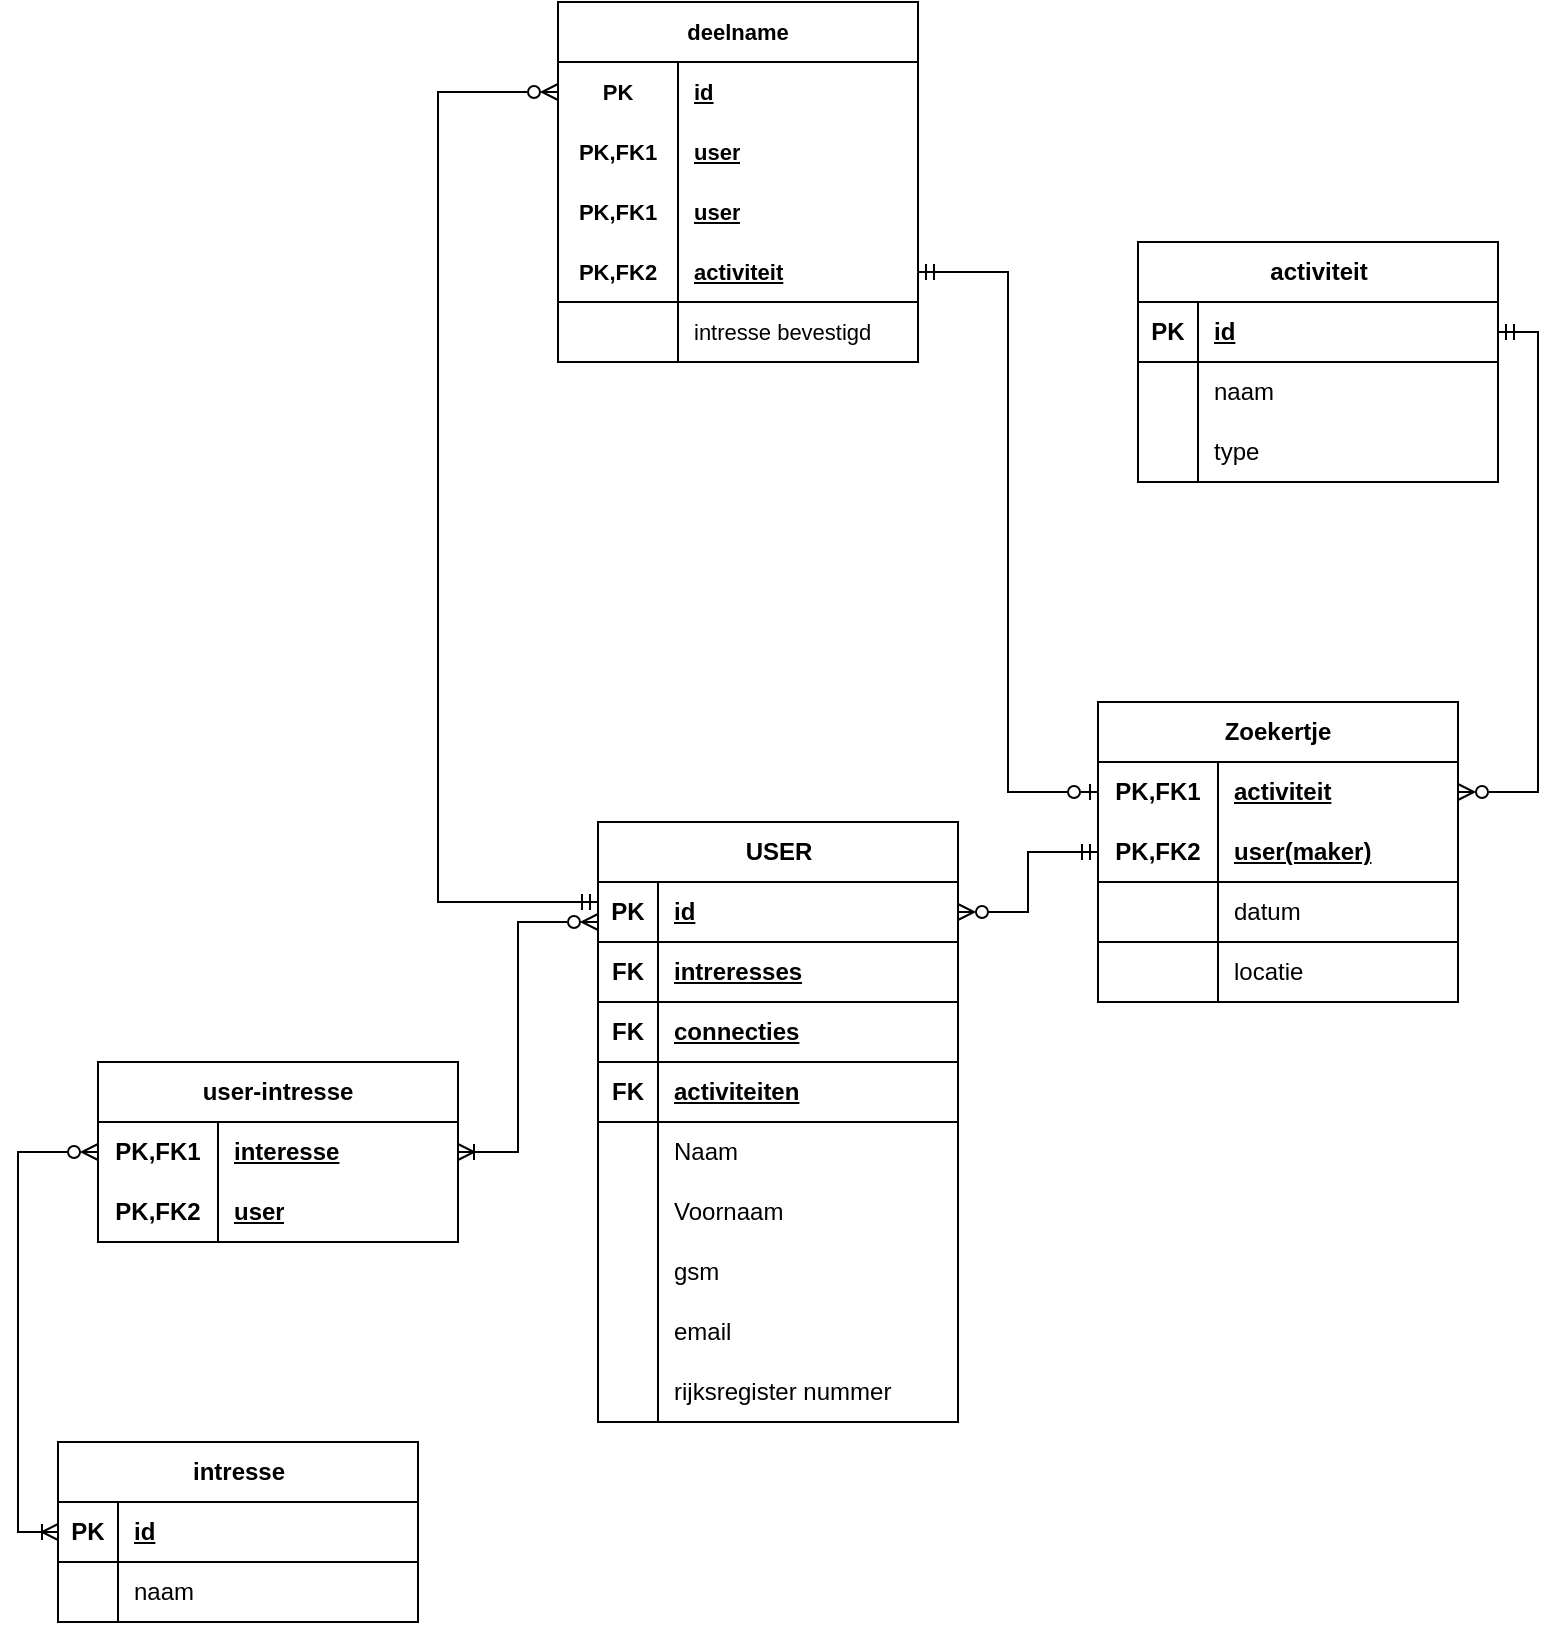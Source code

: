 <mxfile>
    <diagram name="Pagina-1" id="zkqFvFdBHUhe0cVwehjx">
        <mxGraphModel dx="1026" dy="478" grid="1" gridSize="10" guides="1" tooltips="1" connect="1" arrows="1" fold="1" page="1" pageScale="1" pageWidth="827" pageHeight="1169" math="0" shadow="0">
            <root>
                <mxCell id="0"/>
                <mxCell id="1" parent="0"/>
                <mxCell id="kH-lECa4SdLWJ0C1_CDl-1" value="USER" style="shape=table;startSize=30;container=1;collapsible=1;childLayout=tableLayout;fixedRows=1;rowLines=0;fontStyle=1;align=center;resizeLast=1;html=1;" parent="1" vertex="1">
                    <mxGeometry x="350" y="700" width="180" height="300" as="geometry">
                        <mxRectangle x="280" y="360" width="70" height="30" as="alternateBounds"/>
                    </mxGeometry>
                </mxCell>
                <mxCell id="kH-lECa4SdLWJ0C1_CDl-2" value="" style="shape=tableRow;horizontal=0;startSize=0;swimlaneHead=0;swimlaneBody=0;fillColor=none;collapsible=0;dropTarget=0;points=[[0,0.5],[1,0.5]];portConstraint=eastwest;top=0;left=0;right=0;bottom=1;" parent="kH-lECa4SdLWJ0C1_CDl-1" vertex="1">
                    <mxGeometry y="30" width="180" height="30" as="geometry"/>
                </mxCell>
                <mxCell id="kH-lECa4SdLWJ0C1_CDl-3" value="PK" style="shape=partialRectangle;connectable=0;fillColor=none;top=0;left=0;bottom=0;right=0;fontStyle=1;overflow=hidden;whiteSpace=wrap;html=1;" parent="kH-lECa4SdLWJ0C1_CDl-2" vertex="1">
                    <mxGeometry width="30" height="30" as="geometry">
                        <mxRectangle width="30" height="30" as="alternateBounds"/>
                    </mxGeometry>
                </mxCell>
                <mxCell id="kH-lECa4SdLWJ0C1_CDl-4" value="id" style="shape=partialRectangle;connectable=0;fillColor=none;top=0;left=0;bottom=0;right=0;align=left;spacingLeft=6;fontStyle=5;overflow=hidden;whiteSpace=wrap;html=1;" parent="kH-lECa4SdLWJ0C1_CDl-2" vertex="1">
                    <mxGeometry x="30" width="150" height="30" as="geometry">
                        <mxRectangle width="150" height="30" as="alternateBounds"/>
                    </mxGeometry>
                </mxCell>
                <mxCell id="kH-lECa4SdLWJ0C1_CDl-14" value="" style="shape=tableRow;horizontal=0;startSize=0;swimlaneHead=0;swimlaneBody=0;fillColor=none;collapsible=0;dropTarget=0;points=[[0,0.5],[1,0.5]];portConstraint=eastwest;top=0;left=0;right=0;bottom=1;" parent="kH-lECa4SdLWJ0C1_CDl-1" vertex="1">
                    <mxGeometry y="60" width="180" height="30" as="geometry"/>
                </mxCell>
                <mxCell id="kH-lECa4SdLWJ0C1_CDl-15" value="FK" style="shape=partialRectangle;connectable=0;fillColor=none;top=0;left=0;bottom=0;right=0;fontStyle=1;overflow=hidden;whiteSpace=wrap;html=1;" parent="kH-lECa4SdLWJ0C1_CDl-14" vertex="1">
                    <mxGeometry width="30" height="30" as="geometry">
                        <mxRectangle width="30" height="30" as="alternateBounds"/>
                    </mxGeometry>
                </mxCell>
                <mxCell id="kH-lECa4SdLWJ0C1_CDl-16" value="intreresses" style="shape=partialRectangle;connectable=0;fillColor=none;top=0;left=0;bottom=0;right=0;align=left;spacingLeft=6;fontStyle=5;overflow=hidden;whiteSpace=wrap;html=1;" parent="kH-lECa4SdLWJ0C1_CDl-14" vertex="1">
                    <mxGeometry x="30" width="150" height="30" as="geometry">
                        <mxRectangle width="150" height="30" as="alternateBounds"/>
                    </mxGeometry>
                </mxCell>
                <mxCell id="kH-lECa4SdLWJ0C1_CDl-26" value="" style="shape=tableRow;horizontal=0;startSize=0;swimlaneHead=0;swimlaneBody=0;fillColor=none;collapsible=0;dropTarget=0;points=[[0,0.5],[1,0.5]];portConstraint=eastwest;top=0;left=0;right=0;bottom=1;" parent="kH-lECa4SdLWJ0C1_CDl-1" vertex="1">
                    <mxGeometry y="90" width="180" height="30" as="geometry"/>
                </mxCell>
                <mxCell id="kH-lECa4SdLWJ0C1_CDl-27" value="FK" style="shape=partialRectangle;connectable=0;fillColor=none;top=0;left=0;bottom=0;right=0;fontStyle=1;overflow=hidden;whiteSpace=wrap;html=1;" parent="kH-lECa4SdLWJ0C1_CDl-26" vertex="1">
                    <mxGeometry width="30" height="30" as="geometry">
                        <mxRectangle width="30" height="30" as="alternateBounds"/>
                    </mxGeometry>
                </mxCell>
                <mxCell id="kH-lECa4SdLWJ0C1_CDl-28" value="connecties" style="shape=partialRectangle;connectable=0;fillColor=none;top=0;left=0;bottom=0;right=0;align=left;spacingLeft=6;fontStyle=5;overflow=hidden;whiteSpace=wrap;html=1;" parent="kH-lECa4SdLWJ0C1_CDl-26" vertex="1">
                    <mxGeometry x="30" width="150" height="30" as="geometry">
                        <mxRectangle width="150" height="30" as="alternateBounds"/>
                    </mxGeometry>
                </mxCell>
                <mxCell id="kH-lECa4SdLWJ0C1_CDl-29" value="" style="shape=tableRow;horizontal=0;startSize=0;swimlaneHead=0;swimlaneBody=0;fillColor=none;collapsible=0;dropTarget=0;points=[[0,0.5],[1,0.5]];portConstraint=eastwest;top=0;left=0;right=0;bottom=1;" parent="kH-lECa4SdLWJ0C1_CDl-1" vertex="1">
                    <mxGeometry y="120" width="180" height="30" as="geometry"/>
                </mxCell>
                <mxCell id="kH-lECa4SdLWJ0C1_CDl-30" value="FK" style="shape=partialRectangle;connectable=0;fillColor=none;top=0;left=0;bottom=0;right=0;fontStyle=1;overflow=hidden;whiteSpace=wrap;html=1;" parent="kH-lECa4SdLWJ0C1_CDl-29" vertex="1">
                    <mxGeometry width="30" height="30" as="geometry">
                        <mxRectangle width="30" height="30" as="alternateBounds"/>
                    </mxGeometry>
                </mxCell>
                <mxCell id="kH-lECa4SdLWJ0C1_CDl-31" value="activiteiten" style="shape=partialRectangle;connectable=0;fillColor=none;top=0;left=0;bottom=0;right=0;align=left;spacingLeft=6;fontStyle=5;overflow=hidden;whiteSpace=wrap;html=1;" parent="kH-lECa4SdLWJ0C1_CDl-29" vertex="1">
                    <mxGeometry x="30" width="150" height="30" as="geometry">
                        <mxRectangle width="150" height="30" as="alternateBounds"/>
                    </mxGeometry>
                </mxCell>
                <mxCell id="kH-lECa4SdLWJ0C1_CDl-5" value="" style="shape=tableRow;horizontal=0;startSize=0;swimlaneHead=0;swimlaneBody=0;fillColor=none;collapsible=0;dropTarget=0;points=[[0,0.5],[1,0.5]];portConstraint=eastwest;top=0;left=0;right=0;bottom=0;" parent="kH-lECa4SdLWJ0C1_CDl-1" vertex="1">
                    <mxGeometry y="150" width="180" height="30" as="geometry"/>
                </mxCell>
                <mxCell id="kH-lECa4SdLWJ0C1_CDl-6" value="" style="shape=partialRectangle;connectable=0;fillColor=none;top=0;left=0;bottom=0;right=0;editable=1;overflow=hidden;whiteSpace=wrap;html=1;" parent="kH-lECa4SdLWJ0C1_CDl-5" vertex="1">
                    <mxGeometry width="30" height="30" as="geometry">
                        <mxRectangle width="30" height="30" as="alternateBounds"/>
                    </mxGeometry>
                </mxCell>
                <mxCell id="kH-lECa4SdLWJ0C1_CDl-7" value="Naam" style="shape=partialRectangle;connectable=0;fillColor=none;top=0;left=0;bottom=0;right=0;align=left;spacingLeft=6;overflow=hidden;whiteSpace=wrap;html=1;" parent="kH-lECa4SdLWJ0C1_CDl-5" vertex="1">
                    <mxGeometry x="30" width="150" height="30" as="geometry">
                        <mxRectangle width="150" height="30" as="alternateBounds"/>
                    </mxGeometry>
                </mxCell>
                <mxCell id="kH-lECa4SdLWJ0C1_CDl-8" value="" style="shape=tableRow;horizontal=0;startSize=0;swimlaneHead=0;swimlaneBody=0;fillColor=none;collapsible=0;dropTarget=0;points=[[0,0.5],[1,0.5]];portConstraint=eastwest;top=0;left=0;right=0;bottom=0;" parent="kH-lECa4SdLWJ0C1_CDl-1" vertex="1">
                    <mxGeometry y="180" width="180" height="30" as="geometry"/>
                </mxCell>
                <mxCell id="kH-lECa4SdLWJ0C1_CDl-9" value="" style="shape=partialRectangle;connectable=0;fillColor=none;top=0;left=0;bottom=0;right=0;editable=1;overflow=hidden;whiteSpace=wrap;html=1;" parent="kH-lECa4SdLWJ0C1_CDl-8" vertex="1">
                    <mxGeometry width="30" height="30" as="geometry">
                        <mxRectangle width="30" height="30" as="alternateBounds"/>
                    </mxGeometry>
                </mxCell>
                <mxCell id="kH-lECa4SdLWJ0C1_CDl-10" value="Voornaam" style="shape=partialRectangle;connectable=0;fillColor=none;top=0;left=0;bottom=0;right=0;align=left;spacingLeft=6;overflow=hidden;whiteSpace=wrap;html=1;" parent="kH-lECa4SdLWJ0C1_CDl-8" vertex="1">
                    <mxGeometry x="30" width="150" height="30" as="geometry">
                        <mxRectangle width="150" height="30" as="alternateBounds"/>
                    </mxGeometry>
                </mxCell>
                <mxCell id="kH-lECa4SdLWJ0C1_CDl-11" value="" style="shape=tableRow;horizontal=0;startSize=0;swimlaneHead=0;swimlaneBody=0;fillColor=none;collapsible=0;dropTarget=0;points=[[0,0.5],[1,0.5]];portConstraint=eastwest;top=0;left=0;right=0;bottom=0;" parent="kH-lECa4SdLWJ0C1_CDl-1" vertex="1">
                    <mxGeometry y="210" width="180" height="30" as="geometry"/>
                </mxCell>
                <mxCell id="kH-lECa4SdLWJ0C1_CDl-12" value="" style="shape=partialRectangle;connectable=0;fillColor=none;top=0;left=0;bottom=0;right=0;editable=1;overflow=hidden;whiteSpace=wrap;html=1;" parent="kH-lECa4SdLWJ0C1_CDl-11" vertex="1">
                    <mxGeometry width="30" height="30" as="geometry">
                        <mxRectangle width="30" height="30" as="alternateBounds"/>
                    </mxGeometry>
                </mxCell>
                <mxCell id="kH-lECa4SdLWJ0C1_CDl-13" value="gsm" style="shape=partialRectangle;connectable=0;fillColor=none;top=0;left=0;bottom=0;right=0;align=left;spacingLeft=6;overflow=hidden;whiteSpace=wrap;html=1;" parent="kH-lECa4SdLWJ0C1_CDl-11" vertex="1">
                    <mxGeometry x="30" width="150" height="30" as="geometry">
                        <mxRectangle width="150" height="30" as="alternateBounds"/>
                    </mxGeometry>
                </mxCell>
                <mxCell id="kH-lECa4SdLWJ0C1_CDl-20" value="" style="shape=tableRow;horizontal=0;startSize=0;swimlaneHead=0;swimlaneBody=0;fillColor=none;collapsible=0;dropTarget=0;points=[[0,0.5],[1,0.5]];portConstraint=eastwest;top=0;left=0;right=0;bottom=0;" parent="kH-lECa4SdLWJ0C1_CDl-1" vertex="1">
                    <mxGeometry y="240" width="180" height="30" as="geometry"/>
                </mxCell>
                <mxCell id="kH-lECa4SdLWJ0C1_CDl-21" value="" style="shape=partialRectangle;connectable=0;fillColor=none;top=0;left=0;bottom=0;right=0;editable=1;overflow=hidden;whiteSpace=wrap;html=1;" parent="kH-lECa4SdLWJ0C1_CDl-20" vertex="1">
                    <mxGeometry width="30" height="30" as="geometry">
                        <mxRectangle width="30" height="30" as="alternateBounds"/>
                    </mxGeometry>
                </mxCell>
                <mxCell id="kH-lECa4SdLWJ0C1_CDl-22" value="email" style="shape=partialRectangle;connectable=0;fillColor=none;top=0;left=0;bottom=0;right=0;align=left;spacingLeft=6;overflow=hidden;whiteSpace=wrap;html=1;" parent="kH-lECa4SdLWJ0C1_CDl-20" vertex="1">
                    <mxGeometry x="30" width="150" height="30" as="geometry">
                        <mxRectangle width="150" height="30" as="alternateBounds"/>
                    </mxGeometry>
                </mxCell>
                <mxCell id="kH-lECa4SdLWJ0C1_CDl-23" value="" style="shape=tableRow;horizontal=0;startSize=0;swimlaneHead=0;swimlaneBody=0;fillColor=none;collapsible=0;dropTarget=0;points=[[0,0.5],[1,0.5]];portConstraint=eastwest;top=0;left=0;right=0;bottom=0;" parent="kH-lECa4SdLWJ0C1_CDl-1" vertex="1">
                    <mxGeometry y="270" width="180" height="30" as="geometry"/>
                </mxCell>
                <mxCell id="kH-lECa4SdLWJ0C1_CDl-24" value="" style="shape=partialRectangle;connectable=0;fillColor=none;top=0;left=0;bottom=0;right=0;editable=1;overflow=hidden;whiteSpace=wrap;html=1;" parent="kH-lECa4SdLWJ0C1_CDl-23" vertex="1">
                    <mxGeometry width="30" height="30" as="geometry">
                        <mxRectangle width="30" height="30" as="alternateBounds"/>
                    </mxGeometry>
                </mxCell>
                <mxCell id="kH-lECa4SdLWJ0C1_CDl-25" value="rijksregister nummer" style="shape=partialRectangle;connectable=0;fillColor=none;top=0;left=0;bottom=0;right=0;align=left;spacingLeft=6;overflow=hidden;whiteSpace=wrap;html=1;" parent="kH-lECa4SdLWJ0C1_CDl-23" vertex="1">
                    <mxGeometry x="30" width="150" height="30" as="geometry">
                        <mxRectangle width="150" height="30" as="alternateBounds"/>
                    </mxGeometry>
                </mxCell>
                <mxCell id="kH-lECa4SdLWJ0C1_CDl-32" value="activiteit" style="shape=table;startSize=30;container=1;collapsible=1;childLayout=tableLayout;fixedRows=1;rowLines=0;fontStyle=1;align=center;resizeLast=1;html=1;" parent="1" vertex="1">
                    <mxGeometry x="620" y="410" width="180" height="120" as="geometry"/>
                </mxCell>
                <mxCell id="kH-lECa4SdLWJ0C1_CDl-33" value="" style="shape=tableRow;horizontal=0;startSize=0;swimlaneHead=0;swimlaneBody=0;fillColor=none;collapsible=0;dropTarget=0;points=[[0,0.5],[1,0.5]];portConstraint=eastwest;top=0;left=0;right=0;bottom=1;" parent="kH-lECa4SdLWJ0C1_CDl-32" vertex="1">
                    <mxGeometry y="30" width="180" height="30" as="geometry"/>
                </mxCell>
                <mxCell id="kH-lECa4SdLWJ0C1_CDl-34" value="PK" style="shape=partialRectangle;connectable=0;fillColor=none;top=0;left=0;bottom=0;right=0;fontStyle=1;overflow=hidden;whiteSpace=wrap;html=1;" parent="kH-lECa4SdLWJ0C1_CDl-33" vertex="1">
                    <mxGeometry width="30" height="30" as="geometry">
                        <mxRectangle width="30" height="30" as="alternateBounds"/>
                    </mxGeometry>
                </mxCell>
                <mxCell id="kH-lECa4SdLWJ0C1_CDl-35" value="id" style="shape=partialRectangle;connectable=0;fillColor=none;top=0;left=0;bottom=0;right=0;align=left;spacingLeft=6;fontStyle=5;overflow=hidden;whiteSpace=wrap;html=1;" parent="kH-lECa4SdLWJ0C1_CDl-33" vertex="1">
                    <mxGeometry x="30" width="150" height="30" as="geometry">
                        <mxRectangle width="150" height="30" as="alternateBounds"/>
                    </mxGeometry>
                </mxCell>
                <mxCell id="kH-lECa4SdLWJ0C1_CDl-36" value="" style="shape=tableRow;horizontal=0;startSize=0;swimlaneHead=0;swimlaneBody=0;fillColor=none;collapsible=0;dropTarget=0;points=[[0,0.5],[1,0.5]];portConstraint=eastwest;top=0;left=0;right=0;bottom=0;" parent="kH-lECa4SdLWJ0C1_CDl-32" vertex="1">
                    <mxGeometry y="60" width="180" height="30" as="geometry"/>
                </mxCell>
                <mxCell id="kH-lECa4SdLWJ0C1_CDl-37" value="" style="shape=partialRectangle;connectable=0;fillColor=none;top=0;left=0;bottom=0;right=0;editable=1;overflow=hidden;whiteSpace=wrap;html=1;" parent="kH-lECa4SdLWJ0C1_CDl-36" vertex="1">
                    <mxGeometry width="30" height="30" as="geometry">
                        <mxRectangle width="30" height="30" as="alternateBounds"/>
                    </mxGeometry>
                </mxCell>
                <mxCell id="kH-lECa4SdLWJ0C1_CDl-38" value="naam" style="shape=partialRectangle;connectable=0;fillColor=none;top=0;left=0;bottom=0;right=0;align=left;spacingLeft=6;overflow=hidden;whiteSpace=wrap;html=1;" parent="kH-lECa4SdLWJ0C1_CDl-36" vertex="1">
                    <mxGeometry x="30" width="150" height="30" as="geometry">
                        <mxRectangle width="150" height="30" as="alternateBounds"/>
                    </mxGeometry>
                </mxCell>
                <mxCell id="kH-lECa4SdLWJ0C1_CDl-39" value="" style="shape=tableRow;horizontal=0;startSize=0;swimlaneHead=0;swimlaneBody=0;fillColor=none;collapsible=0;dropTarget=0;points=[[0,0.5],[1,0.5]];portConstraint=eastwest;top=0;left=0;right=0;bottom=0;" parent="kH-lECa4SdLWJ0C1_CDl-32" vertex="1">
                    <mxGeometry y="90" width="180" height="30" as="geometry"/>
                </mxCell>
                <mxCell id="kH-lECa4SdLWJ0C1_CDl-40" value="" style="shape=partialRectangle;connectable=0;fillColor=none;top=0;left=0;bottom=0;right=0;editable=1;overflow=hidden;whiteSpace=wrap;html=1;" parent="kH-lECa4SdLWJ0C1_CDl-39" vertex="1">
                    <mxGeometry width="30" height="30" as="geometry">
                        <mxRectangle width="30" height="30" as="alternateBounds"/>
                    </mxGeometry>
                </mxCell>
                <mxCell id="kH-lECa4SdLWJ0C1_CDl-41" value="type" style="shape=partialRectangle;connectable=0;fillColor=none;top=0;left=0;bottom=0;right=0;align=left;spacingLeft=6;overflow=hidden;whiteSpace=wrap;html=1;" parent="kH-lECa4SdLWJ0C1_CDl-39" vertex="1">
                    <mxGeometry x="30" width="150" height="30" as="geometry">
                        <mxRectangle width="150" height="30" as="alternateBounds"/>
                    </mxGeometry>
                </mxCell>
                <mxCell id="kH-lECa4SdLWJ0C1_CDl-85" style="edgeStyle=orthogonalEdgeStyle;rounded=0;orthogonalLoop=1;jettySize=auto;html=1;endArrow=ERzeroToMany;endFill=0;startArrow=ERoneToMany;startFill=0;" parent="1" source="kH-lECa4SdLWJ0C1_CDl-58" target="kH-lECa4SdLWJ0C1_CDl-72" edge="1">
                    <mxGeometry relative="1" as="geometry">
                        <Array as="points">
                            <mxPoint x="60" y="1055"/>
                            <mxPoint x="60" y="865"/>
                        </Array>
                    </mxGeometry>
                </mxCell>
                <mxCell id="kH-lECa4SdLWJ0C1_CDl-58" value="intresse" style="shape=table;startSize=30;container=1;collapsible=1;childLayout=tableLayout;fixedRows=1;rowLines=0;fontStyle=1;align=center;resizeLast=1;html=1;" parent="1" vertex="1">
                    <mxGeometry x="80" y="1010" width="180" height="90" as="geometry"/>
                </mxCell>
                <mxCell id="kH-lECa4SdLWJ0C1_CDl-59" value="" style="shape=tableRow;horizontal=0;startSize=0;swimlaneHead=0;swimlaneBody=0;fillColor=none;collapsible=0;dropTarget=0;points=[[0,0.5],[1,0.5]];portConstraint=eastwest;top=0;left=0;right=0;bottom=1;" parent="kH-lECa4SdLWJ0C1_CDl-58" vertex="1">
                    <mxGeometry y="30" width="180" height="30" as="geometry"/>
                </mxCell>
                <mxCell id="kH-lECa4SdLWJ0C1_CDl-60" value="PK" style="shape=partialRectangle;connectable=0;fillColor=none;top=0;left=0;bottom=0;right=0;fontStyle=1;overflow=hidden;whiteSpace=wrap;html=1;" parent="kH-lECa4SdLWJ0C1_CDl-59" vertex="1">
                    <mxGeometry width="30" height="30" as="geometry">
                        <mxRectangle width="30" height="30" as="alternateBounds"/>
                    </mxGeometry>
                </mxCell>
                <mxCell id="kH-lECa4SdLWJ0C1_CDl-61" value="id" style="shape=partialRectangle;connectable=0;fillColor=none;top=0;left=0;bottom=0;right=0;align=left;spacingLeft=6;fontStyle=5;overflow=hidden;whiteSpace=wrap;html=1;" parent="kH-lECa4SdLWJ0C1_CDl-59" vertex="1">
                    <mxGeometry x="30" width="150" height="30" as="geometry">
                        <mxRectangle width="150" height="30" as="alternateBounds"/>
                    </mxGeometry>
                </mxCell>
                <mxCell id="kH-lECa4SdLWJ0C1_CDl-62" value="" style="shape=tableRow;horizontal=0;startSize=0;swimlaneHead=0;swimlaneBody=0;fillColor=none;collapsible=0;dropTarget=0;points=[[0,0.5],[1,0.5]];portConstraint=eastwest;top=0;left=0;right=0;bottom=0;" parent="kH-lECa4SdLWJ0C1_CDl-58" vertex="1">
                    <mxGeometry y="60" width="180" height="30" as="geometry"/>
                </mxCell>
                <mxCell id="kH-lECa4SdLWJ0C1_CDl-63" value="" style="shape=partialRectangle;connectable=0;fillColor=none;top=0;left=0;bottom=0;right=0;editable=1;overflow=hidden;whiteSpace=wrap;html=1;" parent="kH-lECa4SdLWJ0C1_CDl-62" vertex="1">
                    <mxGeometry width="30" height="30" as="geometry">
                        <mxRectangle width="30" height="30" as="alternateBounds"/>
                    </mxGeometry>
                </mxCell>
                <mxCell id="kH-lECa4SdLWJ0C1_CDl-64" value="naam" style="shape=partialRectangle;connectable=0;fillColor=none;top=0;left=0;bottom=0;right=0;align=left;spacingLeft=6;overflow=hidden;whiteSpace=wrap;html=1;" parent="kH-lECa4SdLWJ0C1_CDl-62" vertex="1">
                    <mxGeometry x="30" width="150" height="30" as="geometry">
                        <mxRectangle width="150" height="30" as="alternateBounds"/>
                    </mxGeometry>
                </mxCell>
                <mxCell id="kH-lECa4SdLWJ0C1_CDl-71" value="user-intresse" style="shape=table;startSize=30;container=1;collapsible=1;childLayout=tableLayout;fixedRows=1;rowLines=0;fontStyle=1;align=center;resizeLast=1;html=1;whiteSpace=wrap;" parent="1" vertex="1">
                    <mxGeometry x="100" y="820" width="180" height="90" as="geometry"/>
                </mxCell>
                <mxCell id="kH-lECa4SdLWJ0C1_CDl-72" value="" style="shape=tableRow;horizontal=0;startSize=0;swimlaneHead=0;swimlaneBody=0;fillColor=none;collapsible=0;dropTarget=0;points=[[0,0.5],[1,0.5]];portConstraint=eastwest;top=0;left=0;right=0;bottom=0;html=1;" parent="kH-lECa4SdLWJ0C1_CDl-71" vertex="1">
                    <mxGeometry y="30" width="180" height="30" as="geometry"/>
                </mxCell>
                <mxCell id="kH-lECa4SdLWJ0C1_CDl-73" value="PK,FK1" style="shape=partialRectangle;connectable=0;fillColor=none;top=0;left=0;bottom=0;right=0;fontStyle=1;overflow=hidden;html=1;whiteSpace=wrap;" parent="kH-lECa4SdLWJ0C1_CDl-72" vertex="1">
                    <mxGeometry width="60" height="30" as="geometry">
                        <mxRectangle width="60" height="30" as="alternateBounds"/>
                    </mxGeometry>
                </mxCell>
                <mxCell id="kH-lECa4SdLWJ0C1_CDl-74" value="interesse" style="shape=partialRectangle;connectable=0;fillColor=none;top=0;left=0;bottom=0;right=0;align=left;spacingLeft=6;fontStyle=5;overflow=hidden;html=1;whiteSpace=wrap;" parent="kH-lECa4SdLWJ0C1_CDl-72" vertex="1">
                    <mxGeometry x="60" width="120" height="30" as="geometry">
                        <mxRectangle width="120" height="30" as="alternateBounds"/>
                    </mxGeometry>
                </mxCell>
                <mxCell id="kH-lECa4SdLWJ0C1_CDl-75" value="" style="shape=tableRow;horizontal=0;startSize=0;swimlaneHead=0;swimlaneBody=0;fillColor=none;collapsible=0;dropTarget=0;points=[[0,0.5],[1,0.5]];portConstraint=eastwest;top=0;left=0;right=0;bottom=1;html=1;" parent="kH-lECa4SdLWJ0C1_CDl-71" vertex="1">
                    <mxGeometry y="60" width="180" height="30" as="geometry"/>
                </mxCell>
                <mxCell id="kH-lECa4SdLWJ0C1_CDl-76" value="PK,FK2" style="shape=partialRectangle;connectable=0;fillColor=none;top=0;left=0;bottom=0;right=0;fontStyle=1;overflow=hidden;html=1;whiteSpace=wrap;" parent="kH-lECa4SdLWJ0C1_CDl-75" vertex="1">
                    <mxGeometry width="60" height="30" as="geometry">
                        <mxRectangle width="60" height="30" as="alternateBounds"/>
                    </mxGeometry>
                </mxCell>
                <mxCell id="kH-lECa4SdLWJ0C1_CDl-77" value="user" style="shape=partialRectangle;connectable=0;fillColor=none;top=0;left=0;bottom=0;right=0;align=left;spacingLeft=6;fontStyle=5;overflow=hidden;html=1;whiteSpace=wrap;" parent="kH-lECa4SdLWJ0C1_CDl-75" vertex="1">
                    <mxGeometry x="60" width="120" height="30" as="geometry">
                        <mxRectangle width="120" height="30" as="alternateBounds"/>
                    </mxGeometry>
                </mxCell>
                <mxCell id="kH-lECa4SdLWJ0C1_CDl-86" style="edgeStyle=orthogonalEdgeStyle;shape=connector;rounded=0;orthogonalLoop=1;jettySize=auto;html=1;strokeColor=default;align=center;verticalAlign=middle;fontFamily=Helvetica;fontSize=11;fontColor=default;labelBackgroundColor=default;endArrow=ERzeroToMany;endFill=0;startArrow=ERoneToMany;startFill=0;" parent="1" source="kH-lECa4SdLWJ0C1_CDl-72" target="kH-lECa4SdLWJ0C1_CDl-2" edge="1">
                    <mxGeometry relative="1" as="geometry">
                        <Array as="points">
                            <mxPoint x="310" y="865"/>
                            <mxPoint x="310" y="750"/>
                        </Array>
                    </mxGeometry>
                </mxCell>
                <mxCell id="kH-lECa4SdLWJ0C1_CDl-101" value="Zoekertje" style="shape=table;startSize=30;container=1;collapsible=1;childLayout=tableLayout;fixedRows=1;rowLines=0;fontStyle=1;align=center;resizeLast=1;html=1;whiteSpace=wrap;" parent="1" vertex="1">
                    <mxGeometry x="600" y="640" width="180" height="150" as="geometry"/>
                </mxCell>
                <mxCell id="kH-lECa4SdLWJ0C1_CDl-102" value="" style="shape=tableRow;horizontal=0;startSize=0;swimlaneHead=0;swimlaneBody=0;fillColor=none;collapsible=0;dropTarget=0;points=[[0,0.5],[1,0.5]];portConstraint=eastwest;top=0;left=0;right=0;bottom=0;html=1;" parent="kH-lECa4SdLWJ0C1_CDl-101" vertex="1">
                    <mxGeometry y="30" width="180" height="30" as="geometry"/>
                </mxCell>
                <mxCell id="kH-lECa4SdLWJ0C1_CDl-103" value="PK,FK1" style="shape=partialRectangle;connectable=0;fillColor=none;top=0;left=0;bottom=0;right=0;fontStyle=1;overflow=hidden;html=1;whiteSpace=wrap;" parent="kH-lECa4SdLWJ0C1_CDl-102" vertex="1">
                    <mxGeometry width="60" height="30" as="geometry">
                        <mxRectangle width="60" height="30" as="alternateBounds"/>
                    </mxGeometry>
                </mxCell>
                <mxCell id="kH-lECa4SdLWJ0C1_CDl-104" value="activiteit" style="shape=partialRectangle;connectable=0;fillColor=none;top=0;left=0;bottom=0;right=0;align=left;spacingLeft=6;fontStyle=5;overflow=hidden;html=1;whiteSpace=wrap;" parent="kH-lECa4SdLWJ0C1_CDl-102" vertex="1">
                    <mxGeometry x="60" width="120" height="30" as="geometry">
                        <mxRectangle width="120" height="30" as="alternateBounds"/>
                    </mxGeometry>
                </mxCell>
                <mxCell id="kH-lECa4SdLWJ0C1_CDl-105" value="" style="shape=tableRow;horizontal=0;startSize=0;swimlaneHead=0;swimlaneBody=0;fillColor=none;collapsible=0;dropTarget=0;points=[[0,0.5],[1,0.5]];portConstraint=eastwest;top=0;left=0;right=0;bottom=1;html=1;" parent="kH-lECa4SdLWJ0C1_CDl-101" vertex="1">
                    <mxGeometry y="60" width="180" height="30" as="geometry"/>
                </mxCell>
                <mxCell id="kH-lECa4SdLWJ0C1_CDl-106" value="PK,FK2" style="shape=partialRectangle;connectable=0;fillColor=none;top=0;left=0;bottom=0;right=0;fontStyle=1;overflow=hidden;html=1;whiteSpace=wrap;" parent="kH-lECa4SdLWJ0C1_CDl-105" vertex="1">
                    <mxGeometry width="60" height="30" as="geometry">
                        <mxRectangle width="60" height="30" as="alternateBounds"/>
                    </mxGeometry>
                </mxCell>
                <mxCell id="kH-lECa4SdLWJ0C1_CDl-107" value="user(maker)" style="shape=partialRectangle;connectable=0;fillColor=none;top=0;left=0;bottom=0;right=0;align=left;spacingLeft=6;fontStyle=5;overflow=hidden;html=1;whiteSpace=wrap;" parent="kH-lECa4SdLWJ0C1_CDl-105" vertex="1">
                    <mxGeometry x="60" width="120" height="30" as="geometry">
                        <mxRectangle width="120" height="30" as="alternateBounds"/>
                    </mxGeometry>
                </mxCell>
                <mxCell id="kH-lECa4SdLWJ0C1_CDl-120" value="" style="shape=tableRow;horizontal=0;startSize=0;swimlaneHead=0;swimlaneBody=0;fillColor=none;collapsible=0;dropTarget=0;points=[[0,0.5],[1,0.5]];portConstraint=eastwest;top=0;left=0;right=0;bottom=1;html=1;" parent="kH-lECa4SdLWJ0C1_CDl-101" vertex="1">
                    <mxGeometry y="90" width="180" height="30" as="geometry"/>
                </mxCell>
                <mxCell id="kH-lECa4SdLWJ0C1_CDl-121" value="" style="shape=partialRectangle;connectable=0;fillColor=none;top=0;left=0;bottom=0;right=0;fontStyle=1;overflow=hidden;html=1;whiteSpace=wrap;" parent="kH-lECa4SdLWJ0C1_CDl-120" vertex="1">
                    <mxGeometry width="60" height="30" as="geometry">
                        <mxRectangle width="60" height="30" as="alternateBounds"/>
                    </mxGeometry>
                </mxCell>
                <mxCell id="kH-lECa4SdLWJ0C1_CDl-122" value="datum" style="shape=partialRectangle;connectable=0;fillColor=none;top=0;left=0;bottom=0;right=0;align=left;spacingLeft=6;fontStyle=0;overflow=hidden;html=1;whiteSpace=wrap;" parent="kH-lECa4SdLWJ0C1_CDl-120" vertex="1">
                    <mxGeometry x="60" width="120" height="30" as="geometry">
                        <mxRectangle width="120" height="30" as="alternateBounds"/>
                    </mxGeometry>
                </mxCell>
                <mxCell id="kH-lECa4SdLWJ0C1_CDl-123" value="" style="shape=tableRow;horizontal=0;startSize=0;swimlaneHead=0;swimlaneBody=0;fillColor=none;collapsible=0;dropTarget=0;points=[[0,0.5],[1,0.5]];portConstraint=eastwest;top=0;left=0;right=0;bottom=1;html=1;" parent="kH-lECa4SdLWJ0C1_CDl-101" vertex="1">
                    <mxGeometry y="120" width="180" height="30" as="geometry"/>
                </mxCell>
                <mxCell id="kH-lECa4SdLWJ0C1_CDl-124" value="" style="shape=partialRectangle;connectable=0;fillColor=none;top=0;left=0;bottom=0;right=0;fontStyle=1;overflow=hidden;html=1;whiteSpace=wrap;" parent="kH-lECa4SdLWJ0C1_CDl-123" vertex="1">
                    <mxGeometry width="60" height="30" as="geometry">
                        <mxRectangle width="60" height="30" as="alternateBounds"/>
                    </mxGeometry>
                </mxCell>
                <mxCell id="kH-lECa4SdLWJ0C1_CDl-125" value="locatie" style="shape=partialRectangle;connectable=0;fillColor=none;top=0;left=0;bottom=0;right=0;align=left;spacingLeft=6;fontStyle=0;overflow=hidden;html=1;whiteSpace=wrap;" parent="kH-lECa4SdLWJ0C1_CDl-123" vertex="1">
                    <mxGeometry x="60" width="120" height="30" as="geometry">
                        <mxRectangle width="120" height="30" as="alternateBounds"/>
                    </mxGeometry>
                </mxCell>
                <mxCell id="kH-lECa4SdLWJ0C1_CDl-108" style="edgeStyle=orthogonalEdgeStyle;shape=connector;rounded=0;orthogonalLoop=1;jettySize=auto;html=1;strokeColor=default;align=center;verticalAlign=middle;fontFamily=Helvetica;fontSize=11;fontColor=default;labelBackgroundColor=default;endArrow=ERzeroToMany;endFill=0;startArrow=ERmandOne;startFill=0;" parent="1" source="kH-lECa4SdLWJ0C1_CDl-105" target="kH-lECa4SdLWJ0C1_CDl-2" edge="1">
                    <mxGeometry relative="1" as="geometry"/>
                </mxCell>
                <mxCell id="kH-lECa4SdLWJ0C1_CDl-110" style="edgeStyle=orthogonalEdgeStyle;shape=connector;rounded=0;orthogonalLoop=1;jettySize=auto;html=1;entryX=1;entryY=0.5;entryDx=0;entryDy=0;strokeColor=default;align=center;verticalAlign=middle;fontFamily=Helvetica;fontSize=11;fontColor=default;labelBackgroundColor=default;endArrow=ERmandOne;endFill=0;startArrow=ERzeroToMany;startFill=0;" parent="1" source="kH-lECa4SdLWJ0C1_CDl-102" target="kH-lECa4SdLWJ0C1_CDl-33" edge="1">
                    <mxGeometry relative="1" as="geometry"/>
                </mxCell>
                <mxCell id="kH-lECa4SdLWJ0C1_CDl-132" value="deelname" style="shape=table;startSize=30;container=1;collapsible=1;childLayout=tableLayout;fixedRows=1;rowLines=0;fontStyle=1;align=center;resizeLast=1;html=1;whiteSpace=wrap;fontFamily=Helvetica;fontSize=11;fontColor=default;labelBackgroundColor=default;" parent="1" vertex="1">
                    <mxGeometry x="330" y="290" width="180" height="180" as="geometry"/>
                </mxCell>
                <mxCell id="kH-lECa4SdLWJ0C1_CDl-133" value="" style="shape=tableRow;horizontal=0;startSize=0;swimlaneHead=0;swimlaneBody=0;fillColor=none;collapsible=0;dropTarget=0;points=[[0,0.5],[1,0.5]];portConstraint=eastwest;top=0;left=0;right=0;bottom=0;html=1;fontFamily=Helvetica;fontSize=11;fontColor=default;labelBackgroundColor=default;" parent="kH-lECa4SdLWJ0C1_CDl-132" vertex="1">
                    <mxGeometry y="30" width="180" height="30" as="geometry"/>
                </mxCell>
                <mxCell id="kH-lECa4SdLWJ0C1_CDl-134" value="PK" style="shape=partialRectangle;connectable=0;fillColor=none;top=0;left=0;bottom=0;right=0;fontStyle=1;overflow=hidden;html=1;whiteSpace=wrap;fontFamily=Helvetica;fontSize=11;fontColor=default;labelBackgroundColor=default;" parent="kH-lECa4SdLWJ0C1_CDl-133" vertex="1">
                    <mxGeometry width="60" height="30" as="geometry">
                        <mxRectangle width="60" height="30" as="alternateBounds"/>
                    </mxGeometry>
                </mxCell>
                <mxCell id="kH-lECa4SdLWJ0C1_CDl-135" value="id" style="shape=partialRectangle;connectable=0;fillColor=none;top=0;left=0;bottom=0;right=0;align=left;spacingLeft=6;fontStyle=5;overflow=hidden;html=1;whiteSpace=wrap;fontFamily=Helvetica;fontSize=11;fontColor=default;labelBackgroundColor=default;" parent="kH-lECa4SdLWJ0C1_CDl-133" vertex="1">
                    <mxGeometry x="60" width="120" height="30" as="geometry">
                        <mxRectangle width="120" height="30" as="alternateBounds"/>
                    </mxGeometry>
                </mxCell>
                <mxCell id="kH-lECa4SdLWJ0C1_CDl-145" value="" style="shape=tableRow;horizontal=0;startSize=0;swimlaneHead=0;swimlaneBody=0;fillColor=none;collapsible=0;dropTarget=0;points=[[0,0.5],[1,0.5]];portConstraint=eastwest;top=0;left=0;right=0;bottom=0;html=1;fontFamily=Helvetica;fontSize=11;fontColor=default;labelBackgroundColor=default;" parent="kH-lECa4SdLWJ0C1_CDl-132" vertex="1">
                    <mxGeometry y="60" width="180" height="30" as="geometry"/>
                </mxCell>
                <mxCell id="kH-lECa4SdLWJ0C1_CDl-146" value="PK,FK1" style="shape=partialRectangle;connectable=0;fillColor=none;top=0;left=0;bottom=0;right=0;fontStyle=1;overflow=hidden;html=1;whiteSpace=wrap;fontFamily=Helvetica;fontSize=11;fontColor=default;labelBackgroundColor=default;" parent="kH-lECa4SdLWJ0C1_CDl-145" vertex="1">
                    <mxGeometry width="60" height="30" as="geometry">
                        <mxRectangle width="60" height="30" as="alternateBounds"/>
                    </mxGeometry>
                </mxCell>
                <mxCell id="kH-lECa4SdLWJ0C1_CDl-147" value="user" style="shape=partialRectangle;connectable=0;fillColor=none;top=0;left=0;bottom=0;right=0;align=left;spacingLeft=6;fontStyle=5;overflow=hidden;html=1;whiteSpace=wrap;fontFamily=Helvetica;fontSize=11;fontColor=default;labelBackgroundColor=default;" parent="kH-lECa4SdLWJ0C1_CDl-145" vertex="1">
                    <mxGeometry x="60" width="120" height="30" as="geometry">
                        <mxRectangle width="120" height="30" as="alternateBounds"/>
                    </mxGeometry>
                </mxCell>
                <mxCell id="2" value="" style="shape=tableRow;horizontal=0;startSize=0;swimlaneHead=0;swimlaneBody=0;fillColor=none;collapsible=0;dropTarget=0;points=[[0,0.5],[1,0.5]];portConstraint=eastwest;top=0;left=0;right=0;bottom=0;html=1;fontFamily=Helvetica;fontSize=11;fontColor=default;labelBackgroundColor=default;" vertex="1" parent="kH-lECa4SdLWJ0C1_CDl-132">
                    <mxGeometry y="90" width="180" height="30" as="geometry"/>
                </mxCell>
                <mxCell id="3" value="PK,FK1" style="shape=partialRectangle;connectable=0;fillColor=none;top=0;left=0;bottom=0;right=0;fontStyle=1;overflow=hidden;html=1;whiteSpace=wrap;fontFamily=Helvetica;fontSize=11;fontColor=default;labelBackgroundColor=default;" vertex="1" parent="2">
                    <mxGeometry width="60" height="30" as="geometry">
                        <mxRectangle width="60" height="30" as="alternateBounds"/>
                    </mxGeometry>
                </mxCell>
                <mxCell id="4" value="user" style="shape=partialRectangle;connectable=0;fillColor=none;top=0;left=0;bottom=0;right=0;align=left;spacingLeft=6;fontStyle=5;overflow=hidden;html=1;whiteSpace=wrap;fontFamily=Helvetica;fontSize=11;fontColor=default;labelBackgroundColor=default;" vertex="1" parent="2">
                    <mxGeometry x="60" width="120" height="30" as="geometry">
                        <mxRectangle width="120" height="30" as="alternateBounds"/>
                    </mxGeometry>
                </mxCell>
                <mxCell id="kH-lECa4SdLWJ0C1_CDl-136" value="" style="shape=tableRow;horizontal=0;startSize=0;swimlaneHead=0;swimlaneBody=0;fillColor=none;collapsible=0;dropTarget=0;points=[[0,0.5],[1,0.5]];portConstraint=eastwest;top=0;left=0;right=0;bottom=1;html=1;fontFamily=Helvetica;fontSize=11;fontColor=default;labelBackgroundColor=default;" parent="kH-lECa4SdLWJ0C1_CDl-132" vertex="1">
                    <mxGeometry y="120" width="180" height="30" as="geometry"/>
                </mxCell>
                <mxCell id="kH-lECa4SdLWJ0C1_CDl-137" value="PK,FK2" style="shape=partialRectangle;connectable=0;fillColor=none;top=0;left=0;bottom=0;right=0;fontStyle=1;overflow=hidden;html=1;whiteSpace=wrap;fontFamily=Helvetica;fontSize=11;fontColor=default;labelBackgroundColor=default;" parent="kH-lECa4SdLWJ0C1_CDl-136" vertex="1">
                    <mxGeometry width="60" height="30" as="geometry">
                        <mxRectangle width="60" height="30" as="alternateBounds"/>
                    </mxGeometry>
                </mxCell>
                <mxCell id="kH-lECa4SdLWJ0C1_CDl-138" value="activiteit" style="shape=partialRectangle;connectable=0;fillColor=none;top=0;left=0;bottom=0;right=0;align=left;spacingLeft=6;fontStyle=5;overflow=hidden;html=1;whiteSpace=wrap;fontFamily=Helvetica;fontSize=11;fontColor=default;labelBackgroundColor=default;" parent="kH-lECa4SdLWJ0C1_CDl-136" vertex="1">
                    <mxGeometry x="60" width="120" height="30" as="geometry">
                        <mxRectangle width="120" height="30" as="alternateBounds"/>
                    </mxGeometry>
                </mxCell>
                <mxCell id="kH-lECa4SdLWJ0C1_CDl-139" value="" style="shape=tableRow;horizontal=0;startSize=0;swimlaneHead=0;swimlaneBody=0;fillColor=none;collapsible=0;dropTarget=0;points=[[0,0.5],[1,0.5]];portConstraint=eastwest;top=0;left=0;right=0;bottom=0;html=1;fontFamily=Helvetica;fontSize=11;fontColor=default;labelBackgroundColor=default;" parent="kH-lECa4SdLWJ0C1_CDl-132" vertex="1">
                    <mxGeometry y="150" width="180" height="30" as="geometry"/>
                </mxCell>
                <mxCell id="kH-lECa4SdLWJ0C1_CDl-140" value="" style="shape=partialRectangle;connectable=0;fillColor=none;top=0;left=0;bottom=0;right=0;editable=1;overflow=hidden;html=1;whiteSpace=wrap;fontFamily=Helvetica;fontSize=11;fontColor=default;labelBackgroundColor=default;" parent="kH-lECa4SdLWJ0C1_CDl-139" vertex="1">
                    <mxGeometry width="60" height="30" as="geometry">
                        <mxRectangle width="60" height="30" as="alternateBounds"/>
                    </mxGeometry>
                </mxCell>
                <mxCell id="kH-lECa4SdLWJ0C1_CDl-141" value="intresse bevestigd" style="shape=partialRectangle;connectable=0;fillColor=none;top=0;left=0;bottom=0;right=0;align=left;spacingLeft=6;overflow=hidden;html=1;whiteSpace=wrap;fontFamily=Helvetica;fontSize=11;fontColor=default;labelBackgroundColor=default;" parent="kH-lECa4SdLWJ0C1_CDl-139" vertex="1">
                    <mxGeometry x="60" width="120" height="30" as="geometry">
                        <mxRectangle width="120" height="30" as="alternateBounds"/>
                    </mxGeometry>
                </mxCell>
                <mxCell id="kH-lECa4SdLWJ0C1_CDl-151" style="edgeStyle=orthogonalEdgeStyle;shape=connector;rounded=0;orthogonalLoop=1;jettySize=auto;html=1;strokeColor=default;align=center;verticalAlign=middle;fontFamily=Helvetica;fontSize=11;fontColor=default;labelBackgroundColor=default;endArrow=ERmandOne;endFill=0;startArrow=ERzeroToMany;startFill=0;" parent="1" source="kH-lECa4SdLWJ0C1_CDl-133" target="kH-lECa4SdLWJ0C1_CDl-2" edge="1">
                    <mxGeometry relative="1" as="geometry">
                        <Array as="points">
                            <mxPoint x="270" y="335"/>
                            <mxPoint x="270" y="740"/>
                        </Array>
                    </mxGeometry>
                </mxCell>
                <mxCell id="kH-lECa4SdLWJ0C1_CDl-152" style="edgeStyle=orthogonalEdgeStyle;shape=connector;rounded=0;orthogonalLoop=1;jettySize=auto;html=1;strokeColor=default;align=center;verticalAlign=middle;fontFamily=Helvetica;fontSize=11;fontColor=default;labelBackgroundColor=default;endArrow=ERzeroToOne;endFill=0;startArrow=ERmandOne;startFill=0;" parent="1" source="kH-lECa4SdLWJ0C1_CDl-136" target="kH-lECa4SdLWJ0C1_CDl-102" edge="1">
                    <mxGeometry relative="1" as="geometry"/>
                </mxCell>
            </root>
        </mxGraphModel>
    </diagram>
</mxfile>